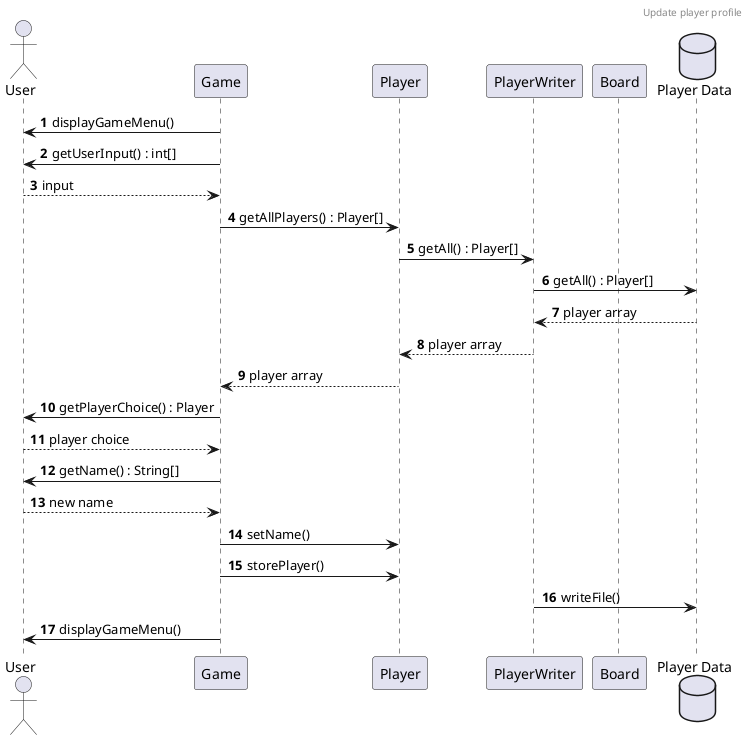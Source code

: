@startuml
header "Update player profile"
autonumber
actor User
participant Game
participant Player
participant PlayerWriter
participant Board
database "Player Data" as pd

Game -> User: displayGameMenu()
Game -> User: getUserInput() : int[]
User --> Game: input
Game -> Player: getAllPlayers() : Player[]
Player -> PlayerWriter: getAll() : Player[]
PlayerWriter -> pd: getAll() : Player[]
pd --> PlayerWriter: player array
PlayerWriter --> Player: player array
Player --> Game: player array
Game -> User: getPlayerChoice() : Player
User --> Game: player choice
Game -> User: getName() : String[]
User --> Game: new name
Game -> Player: setName()
Game -> Player: storePlayer()
PlayerWriter-> pd: writeFile()
Game -> User: displayGameMenu()
@enduml
